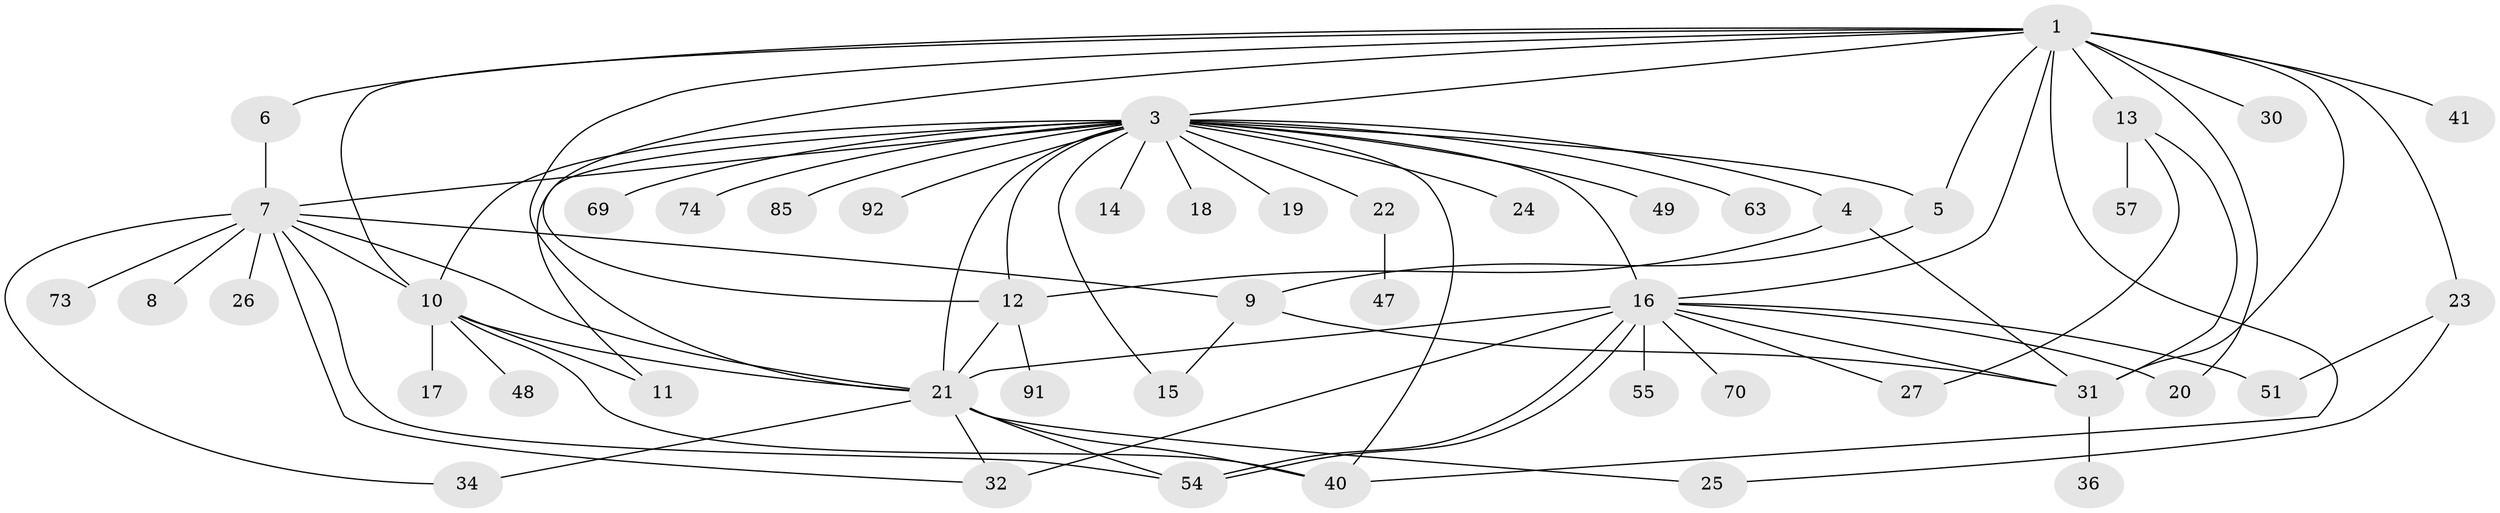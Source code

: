 // original degree distribution, {7: 0.010416666666666666, 14: 0.010416666666666666, 27: 0.010416666666666666, 3: 0.16666666666666666, 4: 0.08333333333333333, 2: 0.23958333333333334, 9: 0.010416666666666666, 1: 0.3958333333333333, 10: 0.010416666666666666, 5: 0.03125, 13: 0.010416666666666666, 11: 0.010416666666666666, 6: 0.010416666666666666}
// Generated by graph-tools (version 1.1) at 2025/14/03/09/25 04:14:27]
// undirected, 48 vertices, 79 edges
graph export_dot {
graph [start="1"]
  node [color=gray90,style=filled];
  1 [super="+46+2"];
  3 [super="+52"];
  4 [super="+66"];
  5 [super="+68+62+58"];
  6;
  7 [super="+37+86+38"];
  8;
  9 [super="+33+42+64"];
  10 [super="+44+67"];
  11 [super="+96"];
  12;
  13;
  14;
  15;
  16;
  17;
  18;
  19;
  20;
  21 [super="+29+88+77"];
  22;
  23;
  24;
  25 [super="+60"];
  26;
  27;
  30;
  31 [super="+72+45"];
  32 [super="+78"];
  34;
  36;
  40 [super="+65"];
  41;
  47 [super="+71"];
  48;
  49;
  51;
  54;
  55;
  57;
  63;
  69 [super="+94+84"];
  70;
  73;
  74;
  85 [super="+93"];
  91;
  92;
  1 -- 13 [weight=2];
  1 -- 30;
  1 -- 40;
  1 -- 31 [weight=3];
  1 -- 21;
  1 -- 12;
  1 -- 3 [weight=2];
  1 -- 5 [weight=2];
  1 -- 6;
  1 -- 41;
  1 -- 10;
  1 -- 16;
  1 -- 20;
  1 -- 23;
  3 -- 4;
  3 -- 7;
  3 -- 10;
  3 -- 11;
  3 -- 12;
  3 -- 14;
  3 -- 15;
  3 -- 16;
  3 -- 18;
  3 -- 19;
  3 -- 22;
  3 -- 24;
  3 -- 40;
  3 -- 49;
  3 -- 63;
  3 -- 69;
  3 -- 74;
  3 -- 85;
  3 -- 92;
  3 -- 5;
  3 -- 21 [weight=2];
  4 -- 12;
  4 -- 31;
  5 -- 9;
  6 -- 7;
  7 -- 8;
  7 -- 9;
  7 -- 26;
  7 -- 73;
  7 -- 21;
  7 -- 54;
  7 -- 10;
  7 -- 34;
  7 -- 32;
  9 -- 15;
  9 -- 31;
  10 -- 11;
  10 -- 17;
  10 -- 40;
  10 -- 48;
  10 -- 21 [weight=2];
  12 -- 91;
  12 -- 21;
  13 -- 27;
  13 -- 57;
  13 -- 31;
  16 -- 20;
  16 -- 21;
  16 -- 27;
  16 -- 32 [weight=2];
  16 -- 51;
  16 -- 54;
  16 -- 54;
  16 -- 55;
  16 -- 70;
  16 -- 31;
  21 -- 25;
  21 -- 34;
  21 -- 54;
  21 -- 40;
  21 -- 32;
  22 -- 47;
  23 -- 25;
  23 -- 51;
  31 -- 36;
}
